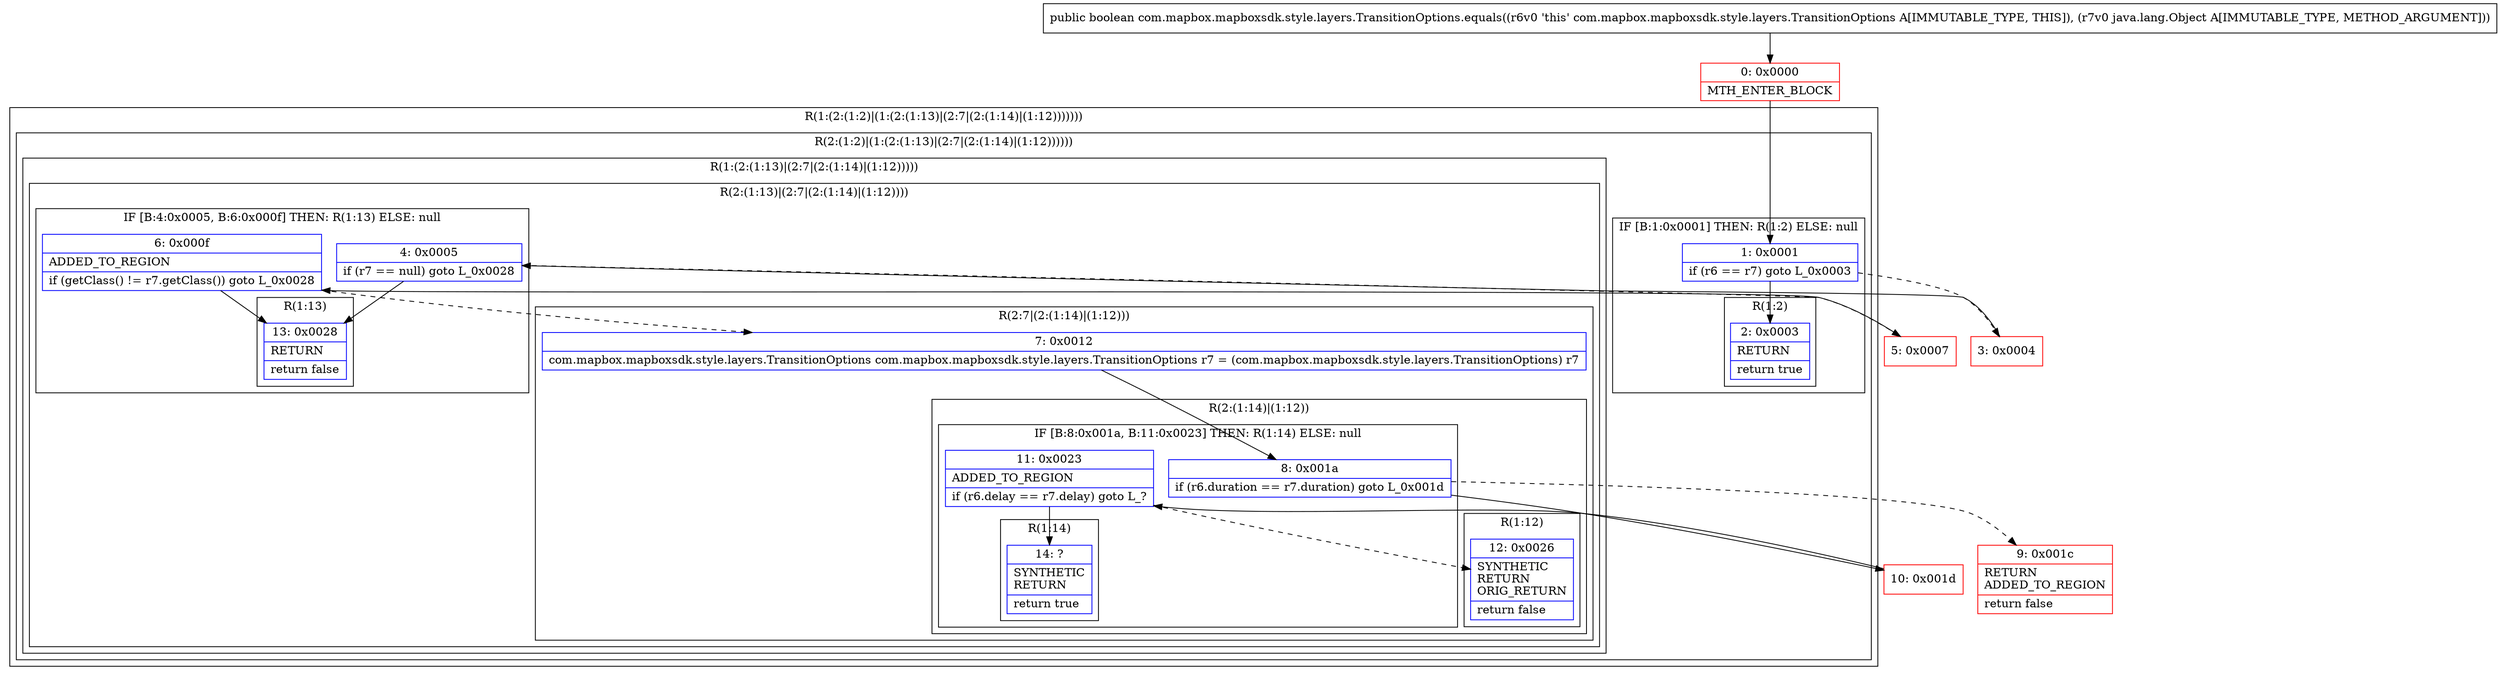 digraph "CFG forcom.mapbox.mapboxsdk.style.layers.TransitionOptions.equals(Ljava\/lang\/Object;)Z" {
subgraph cluster_Region_1576660828 {
label = "R(1:(2:(1:2)|(1:(2:(1:13)|(2:7|(2:(1:14)|(1:12)))))))";
node [shape=record,color=blue];
subgraph cluster_Region_1877804812 {
label = "R(2:(1:2)|(1:(2:(1:13)|(2:7|(2:(1:14)|(1:12))))))";
node [shape=record,color=blue];
subgraph cluster_IfRegion_2073528446 {
label = "IF [B:1:0x0001] THEN: R(1:2) ELSE: null";
node [shape=record,color=blue];
Node_1 [shape=record,label="{1\:\ 0x0001|if (r6 == r7) goto L_0x0003\l}"];
subgraph cluster_Region_1316912897 {
label = "R(1:2)";
node [shape=record,color=blue];
Node_2 [shape=record,label="{2\:\ 0x0003|RETURN\l|return true\l}"];
}
}
subgraph cluster_Region_1550842525 {
label = "R(1:(2:(1:13)|(2:7|(2:(1:14)|(1:12)))))";
node [shape=record,color=blue];
subgraph cluster_Region_1539134331 {
label = "R(2:(1:13)|(2:7|(2:(1:14)|(1:12))))";
node [shape=record,color=blue];
subgraph cluster_IfRegion_472835082 {
label = "IF [B:4:0x0005, B:6:0x000f] THEN: R(1:13) ELSE: null";
node [shape=record,color=blue];
Node_4 [shape=record,label="{4\:\ 0x0005|if (r7 == null) goto L_0x0028\l}"];
Node_6 [shape=record,label="{6\:\ 0x000f|ADDED_TO_REGION\l|if (getClass() != r7.getClass()) goto L_0x0028\l}"];
subgraph cluster_Region_555026169 {
label = "R(1:13)";
node [shape=record,color=blue];
Node_13 [shape=record,label="{13\:\ 0x0028|RETURN\l|return false\l}"];
}
}
subgraph cluster_Region_1164609447 {
label = "R(2:7|(2:(1:14)|(1:12)))";
node [shape=record,color=blue];
Node_7 [shape=record,label="{7\:\ 0x0012|com.mapbox.mapboxsdk.style.layers.TransitionOptions com.mapbox.mapboxsdk.style.layers.TransitionOptions r7 = (com.mapbox.mapboxsdk.style.layers.TransitionOptions) r7\l}"];
subgraph cluster_Region_34450260 {
label = "R(2:(1:14)|(1:12))";
node [shape=record,color=blue];
subgraph cluster_IfRegion_386321137 {
label = "IF [B:8:0x001a, B:11:0x0023] THEN: R(1:14) ELSE: null";
node [shape=record,color=blue];
Node_8 [shape=record,label="{8\:\ 0x001a|if (r6.duration == r7.duration) goto L_0x001d\l}"];
Node_11 [shape=record,label="{11\:\ 0x0023|ADDED_TO_REGION\l|if (r6.delay == r7.delay) goto L_?\l}"];
subgraph cluster_Region_857347813 {
label = "R(1:14)";
node [shape=record,color=blue];
Node_14 [shape=record,label="{14\:\ ?|SYNTHETIC\lRETURN\l|return true\l}"];
}
}
subgraph cluster_Region_1493154360 {
label = "R(1:12)";
node [shape=record,color=blue];
Node_12 [shape=record,label="{12\:\ 0x0026|SYNTHETIC\lRETURN\lORIG_RETURN\l|return false\l}"];
}
}
}
}
}
}
}
Node_0 [shape=record,color=red,label="{0\:\ 0x0000|MTH_ENTER_BLOCK\l}"];
Node_3 [shape=record,color=red,label="{3\:\ 0x0004}"];
Node_5 [shape=record,color=red,label="{5\:\ 0x0007}"];
Node_9 [shape=record,color=red,label="{9\:\ 0x001c|RETURN\lADDED_TO_REGION\l|return false\l}"];
Node_10 [shape=record,color=red,label="{10\:\ 0x001d}"];
MethodNode[shape=record,label="{public boolean com.mapbox.mapboxsdk.style.layers.TransitionOptions.equals((r6v0 'this' com.mapbox.mapboxsdk.style.layers.TransitionOptions A[IMMUTABLE_TYPE, THIS]), (r7v0 java.lang.Object A[IMMUTABLE_TYPE, METHOD_ARGUMENT])) }"];
MethodNode -> Node_0;
Node_1 -> Node_2;
Node_1 -> Node_3[style=dashed];
Node_4 -> Node_5[style=dashed];
Node_4 -> Node_13;
Node_6 -> Node_7[style=dashed];
Node_6 -> Node_13;
Node_7 -> Node_8;
Node_8 -> Node_9[style=dashed];
Node_8 -> Node_10;
Node_11 -> Node_12[style=dashed];
Node_11 -> Node_14;
Node_0 -> Node_1;
Node_3 -> Node_4;
Node_5 -> Node_6;
Node_10 -> Node_11;
}

